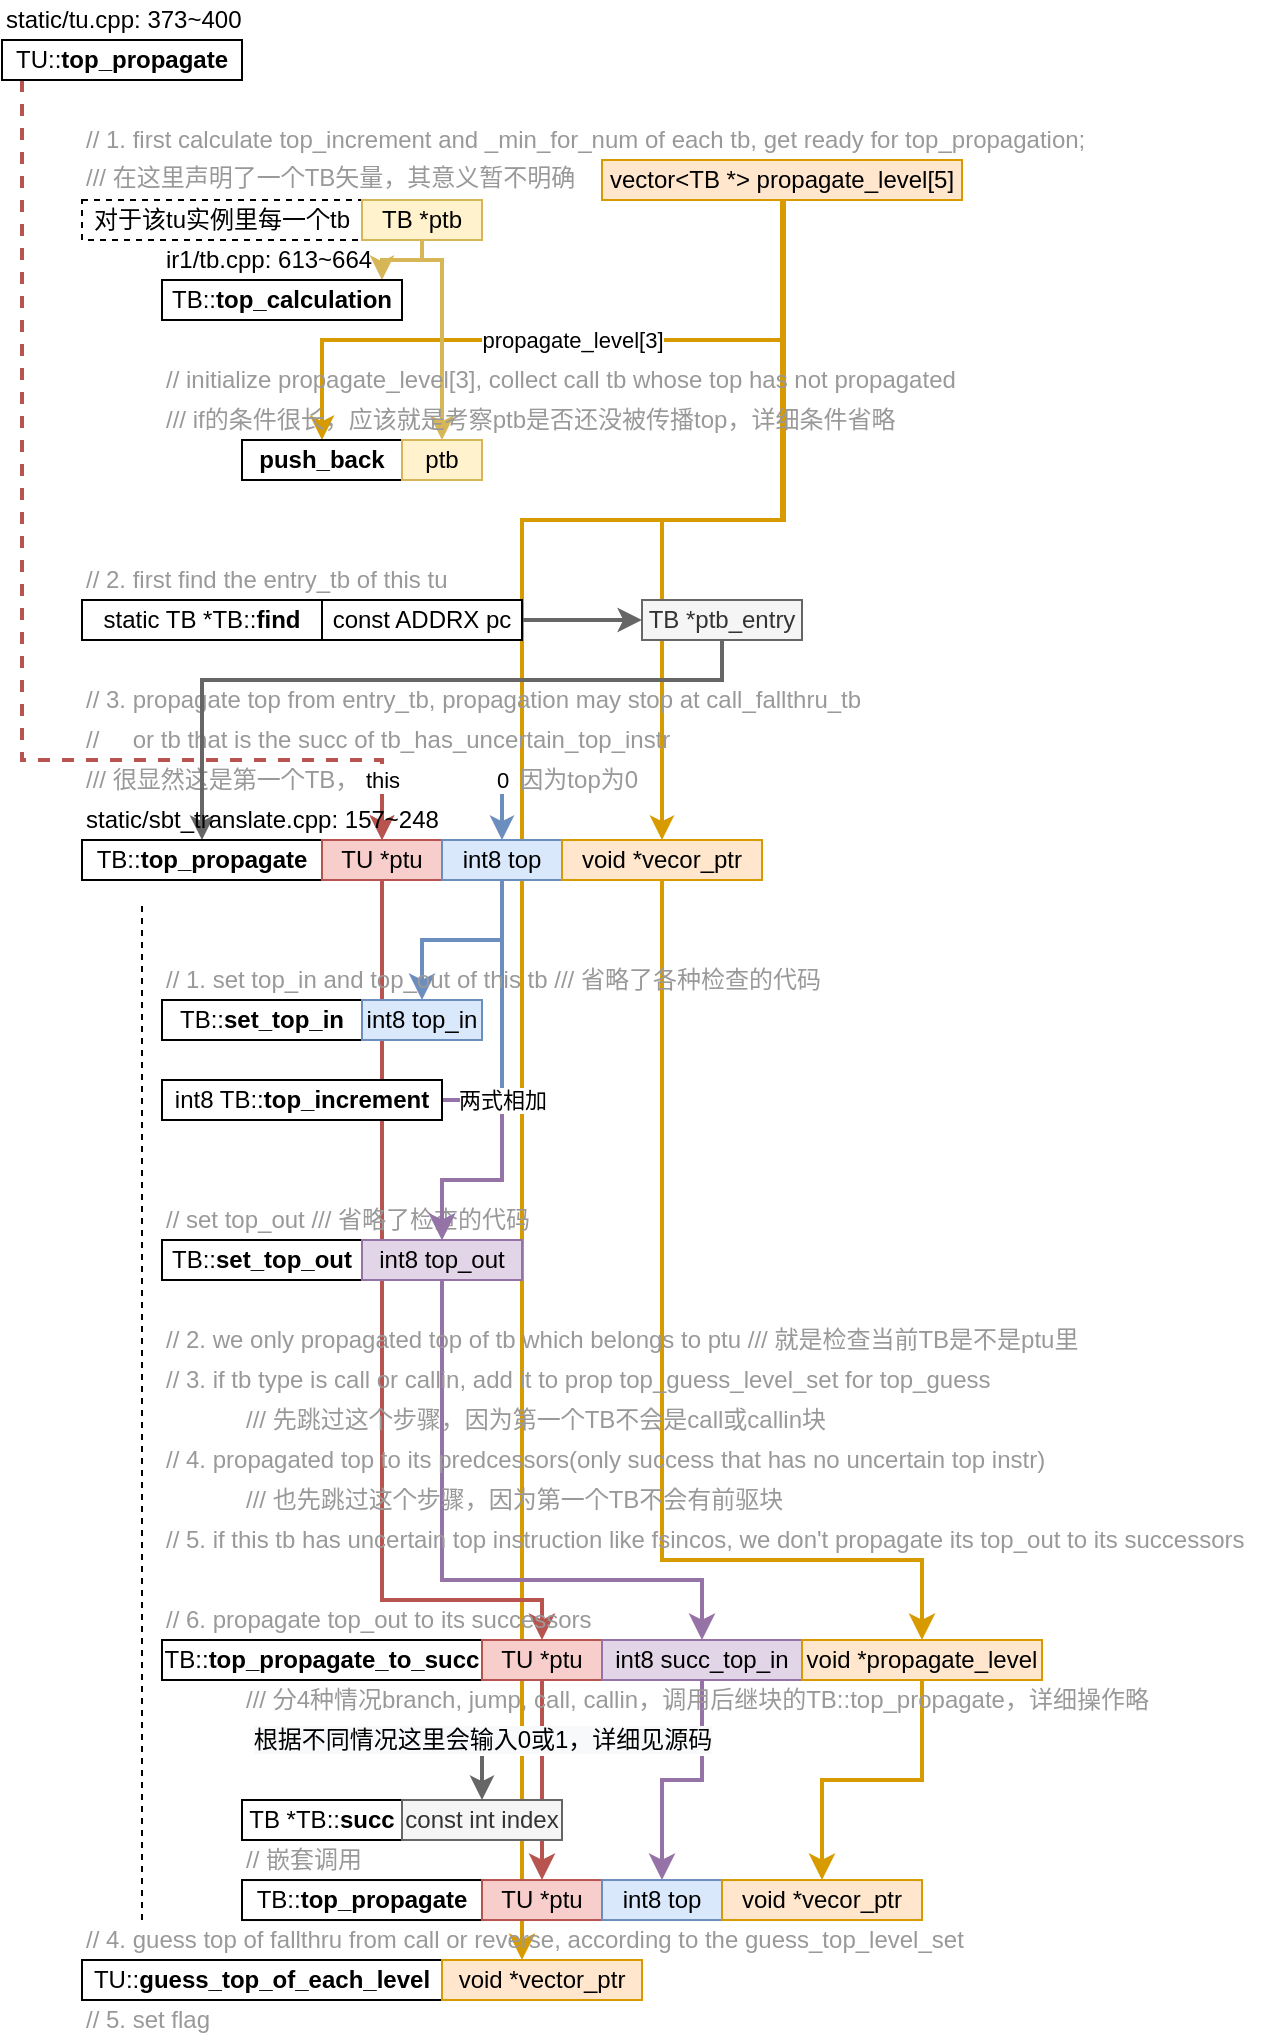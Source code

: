 <mxfile version="11.3.0" type="device" pages="1"><diagram id="uSXK2Bib2GKmq_33GURr" name="Page-1"><mxGraphModel dx="644" dy="393" grid="1" gridSize="10" guides="1" tooltips="1" connect="1" arrows="1" fold="1" page="1" pageScale="1" pageWidth="827" pageHeight="1169" math="0" shadow="0"><root><mxCell id="0"/><mxCell id="1" parent="0"/><mxCell id="tQObLSzu8Vt-B3fk7Z_Y-50" style="edgeStyle=orthogonalEdgeStyle;rounded=0;orthogonalLoop=1;jettySize=auto;html=1;endSize=7;strokeWidth=2;fillColor=#ffe6cc;strokeColor=#d79b00;" edge="1" parent="1" source="lDsZxY1nRTuPRrzAxHwD-25" target="tQObLSzu8Vt-B3fk7Z_Y-49"><mxGeometry relative="1" as="geometry"><Array as="points"><mxPoint x="471" y="320"/><mxPoint x="340" y="320"/></Array></mxGeometry></mxCell><mxCell id="lDsZxY1nRTuPRrzAxHwD-39" value="&lt;font color=&quot;#999999&quot;&gt;/// 很显然这是第一个TB，&amp;nbsp; &amp;nbsp; &amp;nbsp; &amp;nbsp; &amp;nbsp; &amp;nbsp; &amp;nbsp; &amp;nbsp; &amp;nbsp; &amp;nbsp; &amp;nbsp; &amp;nbsp; 因为top为0&lt;/font&gt;" style="text;html=1;resizable=0;points=[];autosize=1;align=left;verticalAlign=top;spacingTop=-4;" parent="1" vertex="1"><mxGeometry x="120" y="440" width="290" height="20" as="geometry"/></mxCell><mxCell id="lDsZxY1nRTuPRrzAxHwD-38" style="edgeStyle=orthogonalEdgeStyle;rounded=0;orthogonalLoop=1;jettySize=auto;html=1;strokeWidth=2;fillColor=#f8cecc;strokeColor=#b85450;dashed=1;" parent="1" source="lDsZxY1nRTuPRrzAxHwD-1" target="lDsZxY1nRTuPRrzAxHwD-17" edge="1"><mxGeometry relative="1" as="geometry"><Array as="points"><mxPoint x="90" y="440"/><mxPoint x="270" y="440"/></Array></mxGeometry></mxCell><mxCell id="lDsZxY1nRTuPRrzAxHwD-35" style="edgeStyle=orthogonalEdgeStyle;rounded=0;orthogonalLoop=1;jettySize=auto;html=1;strokeWidth=2;fillColor=#ffe6cc;strokeColor=#d79b00;" parent="1" source="lDsZxY1nRTuPRrzAxHwD-25" target="lDsZxY1nRTuPRrzAxHwD-19" edge="1"><mxGeometry relative="1" as="geometry"/></mxCell><mxCell id="lDsZxY1nRTuPRrzAxHwD-31" value="propagate_level[3]" style="edgeStyle=orthogonalEdgeStyle;rounded=0;orthogonalLoop=1;jettySize=auto;html=1;strokeWidth=2;fillColor=#ffe6cc;strokeColor=#d79b00;" parent="1" source="lDsZxY1nRTuPRrzAxHwD-25" target="lDsZxY1nRTuPRrzAxHwD-29" edge="1"><mxGeometry relative="1" as="geometry"><Array as="points"><mxPoint x="470" y="230"/><mxPoint x="240" y="230"/></Array></mxGeometry></mxCell><mxCell id="lDsZxY1nRTuPRrzAxHwD-23" value="this" style="endArrow=classic;html=1;strokeWidth=2;fillColor=#f8cecc;strokeColor=#b85450;" parent="1" target="lDsZxY1nRTuPRrzAxHwD-17" edge="1"><mxGeometry x="-1" width="50" height="50" relative="1" as="geometry"><mxPoint x="270" y="450" as="sourcePoint"/><mxPoint x="270" y="530" as="targetPoint"/><mxPoint as="offset"/></mxGeometry></mxCell><mxCell id="lDsZxY1nRTuPRrzAxHwD-1" value="TU::&lt;b&gt;top_propagate&lt;/b&gt;" style="rounded=0;whiteSpace=wrap;html=1;" parent="1" vertex="1"><mxGeometry x="80" y="80" width="120" height="20" as="geometry"/></mxCell><mxCell id="lDsZxY1nRTuPRrzAxHwD-2" value="&lt;font color=&quot;#999999&quot;&gt;// 1. first calculate top_increment and _min_for_num of each tb, get ready for top_propagation;&lt;/font&gt;" style="text;html=1;resizable=0;points=[];autosize=1;align=left;verticalAlign=top;spacingTop=-4;" parent="1" vertex="1"><mxGeometry x="120" y="120" width="510" height="20" as="geometry"/></mxCell><mxCell id="lDsZxY1nRTuPRrzAxHwD-3" value="对于该tu实例里每一个tb" style="rounded=0;whiteSpace=wrap;html=1;dashed=1;" parent="1" vertex="1"><mxGeometry x="120" y="160" width="140" height="20" as="geometry"/></mxCell><mxCell id="lDsZxY1nRTuPRrzAxHwD-28" style="edgeStyle=orthogonalEdgeStyle;rounded=0;orthogonalLoop=1;jettySize=auto;html=1;strokeWidth=2;fillColor=#fff2cc;strokeColor=#d6b656;" parent="1" source="lDsZxY1nRTuPRrzAxHwD-4" target="lDsZxY1nRTuPRrzAxHwD-5" edge="1"><mxGeometry relative="1" as="geometry"><Array as="points"><mxPoint x="290" y="190"/><mxPoint x="270" y="190"/></Array></mxGeometry></mxCell><mxCell id="lDsZxY1nRTuPRrzAxHwD-34" style="edgeStyle=orthogonalEdgeStyle;rounded=0;orthogonalLoop=1;jettySize=auto;html=1;strokeWidth=2;fillColor=#fff2cc;strokeColor=#d6b656;" parent="1" source="lDsZxY1nRTuPRrzAxHwD-4" target="lDsZxY1nRTuPRrzAxHwD-33" edge="1"><mxGeometry relative="1" as="geometry"><Array as="points"><mxPoint x="290" y="190"/><mxPoint x="300" y="190"/></Array></mxGeometry></mxCell><mxCell id="lDsZxY1nRTuPRrzAxHwD-4" value="TB *ptb" style="rounded=0;whiteSpace=wrap;html=1;fillColor=#fff2cc;strokeColor=#d6b656;" parent="1" vertex="1"><mxGeometry x="260" y="160" width="60" height="20" as="geometry"/></mxCell><mxCell id="lDsZxY1nRTuPRrzAxHwD-5" value="TB::&lt;b&gt;top_calculation&lt;/b&gt;" style="rounded=0;whiteSpace=wrap;html=1;" parent="1" vertex="1"><mxGeometry x="160" y="200" width="120" height="20" as="geometry"/></mxCell><mxCell id="lDsZxY1nRTuPRrzAxHwD-7" value="ir1/tb.cpp: 613~664" style="text;html=1;resizable=0;points=[];autosize=1;align=left;verticalAlign=top;spacingTop=-4;" parent="1" vertex="1"><mxGeometry x="160" y="180" width="120" height="20" as="geometry"/></mxCell><mxCell id="lDsZxY1nRTuPRrzAxHwD-8" value="static/tu.cpp: 373~400" style="text;html=1;resizable=0;points=[];autosize=1;align=left;verticalAlign=top;spacingTop=-4;" parent="1" vertex="1"><mxGeometry x="80" y="60" width="130" height="20" as="geometry"/></mxCell><mxCell id="lDsZxY1nRTuPRrzAxHwD-9" value="&lt;font color=&quot;#999999&quot;&gt;// 2. first find the entry_tb of this tu&lt;/font&gt;" style="text;html=1;resizable=0;points=[];autosize=1;align=left;verticalAlign=top;spacingTop=-4;" parent="1" vertex="1"><mxGeometry x="120" y="340" width="200" height="20" as="geometry"/></mxCell><mxCell id="lDsZxY1nRTuPRrzAxHwD-10" value="&lt;font color=&quot;#999999&quot;&gt;// 3. propagate top from entry_tb, propagation may stop at call_fallthru_tb&lt;br&gt;&lt;/font&gt;" style="text;html=1;resizable=0;points=[];autosize=1;align=left;verticalAlign=top;spacingTop=-4;" parent="1" vertex="1"><mxGeometry x="120" y="400" width="400" height="20" as="geometry"/></mxCell><mxCell id="lDsZxY1nRTuPRrzAxHwD-11" value="&lt;font color=&quot;#999999&quot;&gt;//&amp;nbsp; &amp;nbsp;&amp;nbsp;&lt;/font&gt;&lt;span style=&quot;color: rgb(153 , 153 , 153)&quot;&gt;&amp;nbsp;or tb that is the succ of tb_has_uncertain_top_instr&lt;/span&gt;&lt;font color=&quot;#999999&quot;&gt;&lt;br&gt;&lt;/font&gt;" style="text;html=1;resizable=0;points=[];autosize=1;align=left;verticalAlign=top;spacingTop=-4;" parent="1" vertex="1"><mxGeometry x="120" y="420" width="310" height="20" as="geometry"/></mxCell><mxCell id="lDsZxY1nRTuPRrzAxHwD-12" value="static TB *TB::&lt;b&gt;find&lt;/b&gt;" style="rounded=0;whiteSpace=wrap;html=1;" parent="1" vertex="1"><mxGeometry x="120" y="360" width="120" height="20" as="geometry"/></mxCell><mxCell id="lDsZxY1nRTuPRrzAxHwD-15" style="edgeStyle=orthogonalEdgeStyle;rounded=0;orthogonalLoop=1;jettySize=auto;html=1;strokeWidth=2;fillColor=#f5f5f5;strokeColor=#666666;" parent="1" source="lDsZxY1nRTuPRrzAxHwD-13" target="lDsZxY1nRTuPRrzAxHwD-14" edge="1"><mxGeometry relative="1" as="geometry"/></mxCell><mxCell id="lDsZxY1nRTuPRrzAxHwD-13" value="const ADDRX pc" style="rounded=0;whiteSpace=wrap;html=1;" parent="1" vertex="1"><mxGeometry x="240" y="360" width="100" height="20" as="geometry"/></mxCell><mxCell id="lDsZxY1nRTuPRrzAxHwD-20" style="edgeStyle=orthogonalEdgeStyle;rounded=0;orthogonalLoop=1;jettySize=auto;html=1;strokeWidth=2;fillColor=#f5f5f5;strokeColor=#666666;" parent="1" source="lDsZxY1nRTuPRrzAxHwD-14" target="lDsZxY1nRTuPRrzAxHwD-16" edge="1"><mxGeometry relative="1" as="geometry"><Array as="points"><mxPoint x="440" y="400"/><mxPoint x="180" y="400"/></Array></mxGeometry></mxCell><mxCell id="lDsZxY1nRTuPRrzAxHwD-14" value="TB *ptb_entry" style="rounded=0;whiteSpace=wrap;html=1;fillColor=#f5f5f5;strokeColor=#666666;fontColor=#333333;" parent="1" vertex="1"><mxGeometry x="400" y="360" width="80" height="20" as="geometry"/></mxCell><mxCell id="lDsZxY1nRTuPRrzAxHwD-16" value="TB::&lt;b&gt;top_propagate&lt;/b&gt;" style="rounded=0;whiteSpace=wrap;html=1;" parent="1" vertex="1"><mxGeometry x="120" y="480" width="120" height="20" as="geometry"/></mxCell><mxCell id="tQObLSzu8Vt-B3fk7Z_Y-29" style="edgeStyle=orthogonalEdgeStyle;rounded=0;orthogonalLoop=1;jettySize=auto;html=1;endSize=7;strokeWidth=2;fillColor=#f8cecc;strokeColor=#b85450;" edge="1" parent="1" source="lDsZxY1nRTuPRrzAxHwD-17" target="tQObLSzu8Vt-B3fk7Z_Y-26"><mxGeometry relative="1" as="geometry"><Array as="points"><mxPoint x="270" y="860"/><mxPoint x="350" y="860"/></Array></mxGeometry></mxCell><mxCell id="lDsZxY1nRTuPRrzAxHwD-17" value="TU *ptu" style="rounded=0;whiteSpace=wrap;html=1;fillColor=#f8cecc;strokeColor=#b85450;" parent="1" vertex="1"><mxGeometry x="240" y="480" width="60" height="20" as="geometry"/></mxCell><mxCell id="tQObLSzu8Vt-B3fk7Z_Y-4" style="edgeStyle=orthogonalEdgeStyle;rounded=0;orthogonalLoop=1;jettySize=auto;html=1;endSize=7;fillColor=#dae8fc;strokeColor=#6c8ebf;strokeWidth=2;" edge="1" parent="1" source="lDsZxY1nRTuPRrzAxHwD-18" target="tQObLSzu8Vt-B3fk7Z_Y-3"><mxGeometry relative="1" as="geometry"/></mxCell><mxCell id="tQObLSzu8Vt-B3fk7Z_Y-13" style="edgeStyle=orthogonalEdgeStyle;rounded=0;orthogonalLoop=1;jettySize=auto;html=1;endSize=7;strokeWidth=2;fillColor=#dae8fc;strokeColor=#6c8ebf;" edge="1" parent="1" source="lDsZxY1nRTuPRrzAxHwD-18" target="tQObLSzu8Vt-B3fk7Z_Y-7"><mxGeometry relative="1" as="geometry"><Array as="points"><mxPoint x="330" y="650"/><mxPoint x="300" y="650"/></Array></mxGeometry></mxCell><mxCell id="lDsZxY1nRTuPRrzAxHwD-18" value="int8 top" style="rounded=0;whiteSpace=wrap;html=1;fillColor=#dae8fc;strokeColor=#6c8ebf;" parent="1" vertex="1"><mxGeometry x="300" y="480" width="60" height="20" as="geometry"/></mxCell><mxCell id="tQObLSzu8Vt-B3fk7Z_Y-31" style="edgeStyle=orthogonalEdgeStyle;rounded=0;orthogonalLoop=1;jettySize=auto;html=1;endSize=7;strokeWidth=2;fillColor=#ffe6cc;strokeColor=#d79b00;" edge="1" parent="1" source="lDsZxY1nRTuPRrzAxHwD-19" target="tQObLSzu8Vt-B3fk7Z_Y-28"><mxGeometry relative="1" as="geometry"><Array as="points"><mxPoint x="410" y="840"/><mxPoint x="540" y="840"/></Array></mxGeometry></mxCell><mxCell id="lDsZxY1nRTuPRrzAxHwD-19" value="void *vecor_ptr" style="rounded=0;whiteSpace=wrap;html=1;fillColor=#ffe6cc;strokeColor=#d79b00;" parent="1" vertex="1"><mxGeometry x="360" y="480" width="100" height="20" as="geometry"/></mxCell><mxCell id="lDsZxY1nRTuPRrzAxHwD-22" value="static/sbt_translate.cpp: 157~248" style="text;html=1;resizable=0;points=[];autosize=1;align=left;verticalAlign=top;spacingTop=-4;" parent="1" vertex="1"><mxGeometry x="120" y="460" width="190" height="20" as="geometry"/></mxCell><mxCell id="lDsZxY1nRTuPRrzAxHwD-24" value="0" style="endArrow=classic;html=1;strokeWidth=2;fillColor=#dae8fc;strokeColor=#6c8ebf;" parent="1" target="lDsZxY1nRTuPRrzAxHwD-18" edge="1"><mxGeometry x="-1" width="50" height="50" relative="1" as="geometry"><mxPoint x="330" y="450" as="sourcePoint"/><mxPoint x="340" y="510" as="targetPoint"/><mxPoint as="offset"/></mxGeometry></mxCell><mxCell id="lDsZxY1nRTuPRrzAxHwD-25" value="vector&amp;lt;TB *&amp;gt; propagate_level[5]" style="rounded=0;whiteSpace=wrap;html=1;fillColor=#ffe6cc;strokeColor=#d79b00;" parent="1" vertex="1"><mxGeometry x="380" y="140" width="180" height="20" as="geometry"/></mxCell><mxCell id="lDsZxY1nRTuPRrzAxHwD-27" value="&lt;font color=&quot;#999999&quot;&gt;/// 在这里声明了一个TB矢量，其意义暂不明确&lt;/font&gt;" style="text;html=1;resizable=0;points=[];autosize=1;align=left;verticalAlign=top;spacingTop=-4;" parent="1" vertex="1"><mxGeometry x="120" y="139" width="260" height="20" as="geometry"/></mxCell><mxCell id="lDsZxY1nRTuPRrzAxHwD-29" value="&lt;b&gt;push_back&lt;/b&gt;" style="rounded=0;whiteSpace=wrap;html=1;" parent="1" vertex="1"><mxGeometry x="200" y="280" width="80" height="20" as="geometry"/></mxCell><mxCell id="lDsZxY1nRTuPRrzAxHwD-30" value="&lt;font color=&quot;#999999&quot;&gt;// initialize propagate_level[3], collect call tb whose top has not propagated&lt;/font&gt;" style="text;html=1;resizable=0;points=[];autosize=1;align=left;verticalAlign=top;spacingTop=-4;" parent="1" vertex="1"><mxGeometry x="160" y="240" width="410" height="20" as="geometry"/></mxCell><mxCell id="lDsZxY1nRTuPRrzAxHwD-32" value="&lt;span style=&quot;color: rgb(153 , 153 , 153)&quot;&gt;/// if的条件很长，应该就是考察ptb是否还没被传播top，详细条件省略&lt;/span&gt;" style="text;html=1;resizable=0;points=[];autosize=1;align=left;verticalAlign=top;spacingTop=-4;" parent="1" vertex="1"><mxGeometry x="160" y="260" width="380" height="20" as="geometry"/></mxCell><mxCell id="lDsZxY1nRTuPRrzAxHwD-33" value="ptb" style="rounded=0;whiteSpace=wrap;html=1;fillColor=#fff2cc;strokeColor=#d6b656;" parent="1" vertex="1"><mxGeometry x="280" y="280" width="40" height="20" as="geometry"/></mxCell><mxCell id="lDsZxY1nRTuPRrzAxHwD-36" value="TB::&lt;b&gt;set_top_in&lt;/b&gt;" style="rounded=0;whiteSpace=wrap;html=1;" parent="1" vertex="1"><mxGeometry x="160" y="560" width="100" height="20" as="geometry"/></mxCell><mxCell id="lDsZxY1nRTuPRrzAxHwD-37" value="&lt;font color=&quot;#999999&quot;&gt;// 1. set top_in and top_out of this tb /// 省略了各种检查的代码&lt;/font&gt;" style="text;html=1;resizable=0;points=[];autosize=1;align=left;verticalAlign=top;spacingTop=-4;" parent="1" vertex="1"><mxGeometry x="160" y="540" width="340" height="20" as="geometry"/></mxCell><mxCell id="tQObLSzu8Vt-B3fk7Z_Y-3" value="int8 top_in" style="rounded=0;whiteSpace=wrap;html=1;fillColor=#dae8fc;strokeColor=#6c8ebf;" vertex="1" parent="1"><mxGeometry x="260" y="560" width="60" height="20" as="geometry"/></mxCell><mxCell id="tQObLSzu8Vt-B3fk7Z_Y-5" value="TB::&lt;b&gt;set_top_out&lt;/b&gt;" style="rounded=0;whiteSpace=wrap;html=1;" vertex="1" parent="1"><mxGeometry x="160" y="680" width="100" height="20" as="geometry"/></mxCell><mxCell id="tQObLSzu8Vt-B3fk7Z_Y-30" style="edgeStyle=orthogonalEdgeStyle;rounded=0;orthogonalLoop=1;jettySize=auto;html=1;endSize=7;strokeWidth=2;fillColor=#e1d5e7;strokeColor=#9673a6;" edge="1" parent="1" source="tQObLSzu8Vt-B3fk7Z_Y-7" target="tQObLSzu8Vt-B3fk7Z_Y-27"><mxGeometry relative="1" as="geometry"><Array as="points"><mxPoint x="300" y="850"/><mxPoint x="430" y="850"/></Array></mxGeometry></mxCell><mxCell id="tQObLSzu8Vt-B3fk7Z_Y-7" value="int8 top_out" style="rounded=0;whiteSpace=wrap;html=1;fillColor=#e1d5e7;strokeColor=#9673a6;" vertex="1" parent="1"><mxGeometry x="260" y="680" width="80" height="20" as="geometry"/></mxCell><mxCell id="tQObLSzu8Vt-B3fk7Z_Y-10" value="&lt;font color=&quot;#999999&quot;&gt;// set top_out /// 省略了检查的代码&lt;/font&gt;" style="text;html=1;resizable=0;points=[];autosize=1;align=left;verticalAlign=top;spacingTop=-4;" vertex="1" parent="1"><mxGeometry x="160" y="660" width="200" height="20" as="geometry"/></mxCell><mxCell id="tQObLSzu8Vt-B3fk7Z_Y-12" value="两式相加" style="edgeStyle=orthogonalEdgeStyle;rounded=0;orthogonalLoop=1;jettySize=auto;html=1;endSize=7;strokeWidth=2;fillColor=#e1d5e7;strokeColor=#9673a6;" edge="1" parent="1" source="tQObLSzu8Vt-B3fk7Z_Y-11" target="tQObLSzu8Vt-B3fk7Z_Y-7"><mxGeometry x="-0.537" relative="1" as="geometry"><Array as="points"><mxPoint x="330" y="610"/><mxPoint x="330" y="650"/><mxPoint x="300" y="650"/></Array><mxPoint as="offset"/></mxGeometry></mxCell><mxCell id="tQObLSzu8Vt-B3fk7Z_Y-11" value="int8 TB::&lt;b&gt;top_increment&lt;/b&gt;" style="rounded=0;whiteSpace=wrap;html=1;" vertex="1" parent="1"><mxGeometry x="160" y="600" width="140" height="20" as="geometry"/></mxCell><mxCell id="tQObLSzu8Vt-B3fk7Z_Y-15" value="&lt;font color=&quot;#999999&quot;&gt;// 2. we only propagated top of tb which belongs to ptu /// 就是检查当前TB是不是ptu里&lt;/font&gt;" style="text;html=1;resizable=0;points=[];autosize=1;align=left;verticalAlign=top;spacingTop=-4;" vertex="1" parent="1"><mxGeometry x="160" y="720" width="470" height="20" as="geometry"/></mxCell><mxCell id="tQObLSzu8Vt-B3fk7Z_Y-17" value="&lt;font color=&quot;#999999&quot;&gt;// 3. if tb type is call or callin, add it to prop top_guess_level_set for top_guess&lt;/font&gt;" style="text;html=1;resizable=0;points=[];autosize=1;align=left;verticalAlign=top;spacingTop=-4;" vertex="1" parent="1"><mxGeometry x="160" y="740" width="430" height="20" as="geometry"/></mxCell><mxCell id="tQObLSzu8Vt-B3fk7Z_Y-18" value="&lt;span style=&quot;color: rgb(153 , 153 , 153)&quot;&gt;/// 先跳过这个步骤，因为第一个TB不会是call或callin块&lt;/span&gt;" style="text;html=1;resizable=0;points=[];autosize=1;align=left;verticalAlign=top;spacingTop=-4;" vertex="1" parent="1"><mxGeometry x="200" y="760" width="310" height="20" as="geometry"/></mxCell><mxCell id="tQObLSzu8Vt-B3fk7Z_Y-19" value="&lt;font color=&quot;#999999&quot;&gt;// 4. propagated top to its predcessors(only success that has no uncertain top instr)&lt;/font&gt;" style="text;html=1;resizable=0;points=[];autosize=1;align=left;verticalAlign=top;spacingTop=-4;" vertex="1" parent="1"><mxGeometry x="160" y="780" width="450" height="20" as="geometry"/></mxCell><mxCell id="tQObLSzu8Vt-B3fk7Z_Y-20" value="&lt;font color=&quot;#999999&quot;&gt;/// 也先跳过这个步骤，因为第一个TB不会有前驱块&lt;/font&gt;" style="text;html=1;resizable=0;points=[];autosize=1;align=left;verticalAlign=top;spacingTop=-4;" vertex="1" parent="1"><mxGeometry x="200" y="800" width="280" height="20" as="geometry"/></mxCell><mxCell id="tQObLSzu8Vt-B3fk7Z_Y-22" value="&lt;font color=&quot;#999999&quot;&gt;// 5. if this tb has uncertain top instruction like fsincos, we don't propagate its top_out to its successors&lt;/font&gt;" style="text;html=1;resizable=0;points=[];autosize=1;align=left;verticalAlign=top;spacingTop=-4;" vertex="1" parent="1"><mxGeometry x="160" y="820" width="550" height="20" as="geometry"/></mxCell><mxCell id="tQObLSzu8Vt-B3fk7Z_Y-23" value="&lt;font color=&quot;#999999&quot;&gt;// 6. propagate top_out to its successors&lt;/font&gt;" style="text;html=1;resizable=0;points=[];autosize=1;align=left;verticalAlign=top;spacingTop=-4;" vertex="1" parent="1"><mxGeometry x="160" y="860" width="230" height="20" as="geometry"/></mxCell><mxCell id="tQObLSzu8Vt-B3fk7Z_Y-24" value="" style="endArrow=none;dashed=1;html=1;strokeWidth=1;" edge="1" parent="1"><mxGeometry width="50" height="50" relative="1" as="geometry"><mxPoint x="150" y="1020" as="sourcePoint"/><mxPoint x="150" y="510" as="targetPoint"/></mxGeometry></mxCell><mxCell id="tQObLSzu8Vt-B3fk7Z_Y-25" value="TB::&lt;b&gt;top_propagate_to_succ&lt;/b&gt;" style="rounded=0;whiteSpace=wrap;html=1;" vertex="1" parent="1"><mxGeometry x="160" y="880" width="160" height="20" as="geometry"/></mxCell><mxCell id="tQObLSzu8Vt-B3fk7Z_Y-43" style="edgeStyle=orthogonalEdgeStyle;rounded=0;orthogonalLoop=1;jettySize=auto;html=1;endSize=7;strokeWidth=2;fillColor=#f8cecc;strokeColor=#b85450;" edge="1" parent="1" source="tQObLSzu8Vt-B3fk7Z_Y-26" target="tQObLSzu8Vt-B3fk7Z_Y-40"><mxGeometry relative="1" as="geometry"/></mxCell><mxCell id="tQObLSzu8Vt-B3fk7Z_Y-26" value="TU *ptu" style="rounded=0;whiteSpace=wrap;html=1;fillColor=#f8cecc;strokeColor=#b85450;" vertex="1" parent="1"><mxGeometry x="320" y="880" width="60" height="20" as="geometry"/></mxCell><mxCell id="tQObLSzu8Vt-B3fk7Z_Y-27" value="int8 succ_top_in" style="rounded=0;whiteSpace=wrap;html=1;fillColor=#e1d5e7;strokeColor=#9673a6;" vertex="1" parent="1"><mxGeometry x="380" y="880" width="100" height="20" as="geometry"/></mxCell><mxCell id="tQObLSzu8Vt-B3fk7Z_Y-45" style="edgeStyle=orthogonalEdgeStyle;rounded=0;orthogonalLoop=1;jettySize=auto;html=1;endSize=7;strokeWidth=2;fillColor=#ffe6cc;strokeColor=#d79b00;" edge="1" parent="1" source="tQObLSzu8Vt-B3fk7Z_Y-28" target="tQObLSzu8Vt-B3fk7Z_Y-42"><mxGeometry relative="1" as="geometry"/></mxCell><mxCell id="tQObLSzu8Vt-B3fk7Z_Y-28" value="void *propagate_level" style="rounded=0;whiteSpace=wrap;html=1;fillColor=#ffe6cc;strokeColor=#d79b00;" vertex="1" parent="1"><mxGeometry x="480" y="880" width="120" height="20" as="geometry"/></mxCell><mxCell id="tQObLSzu8Vt-B3fk7Z_Y-44" style="edgeStyle=orthogonalEdgeStyle;rounded=0;orthogonalLoop=1;jettySize=auto;html=1;endSize=7;strokeWidth=2;fillColor=#e1d5e7;strokeColor=#9673a6;" edge="1" parent="1" source="tQObLSzu8Vt-B3fk7Z_Y-27" target="tQObLSzu8Vt-B3fk7Z_Y-41"><mxGeometry relative="1" as="geometry"/></mxCell><mxCell id="tQObLSzu8Vt-B3fk7Z_Y-32" value="&lt;font color=&quot;#999999&quot;&gt;/// 分4种情况branch, jump, call, callin，调用后继块的TB::top_propagate，详细操作略&lt;/font&gt;" style="text;html=1;resizable=0;points=[];autosize=1;align=left;verticalAlign=top;spacingTop=-4;" vertex="1" parent="1"><mxGeometry x="200" y="900" width="470" height="20" as="geometry"/></mxCell><mxCell id="tQObLSzu8Vt-B3fk7Z_Y-33" value="TB *TB::&lt;b&gt;succ&lt;/b&gt;" style="rounded=0;whiteSpace=wrap;html=1;" vertex="1" parent="1"><mxGeometry x="200" y="960" width="80" height="20" as="geometry"/></mxCell><mxCell id="tQObLSzu8Vt-B3fk7Z_Y-34" value="const int index" style="rounded=0;whiteSpace=wrap;html=1;fillColor=#f5f5f5;strokeColor=#666666;fontColor=#333333;" vertex="1" parent="1"><mxGeometry x="280" y="960" width="80" height="20" as="geometry"/></mxCell><mxCell id="tQObLSzu8Vt-B3fk7Z_Y-36" value="&lt;span style=&quot;font-size: 12px ; text-align: left ; background-color: rgb(248 , 249 , 250)&quot;&gt;根据不同情况这里会输入0或1，详细见源码&lt;/span&gt;" style="endArrow=classic;html=1;strokeWidth=2;fillColor=#f5f5f5;strokeColor=#666666;" edge="1" parent="1" target="tQObLSzu8Vt-B3fk7Z_Y-34"><mxGeometry x="-1" width="50" height="50" relative="1" as="geometry"><mxPoint x="320" y="930" as="sourcePoint"/><mxPoint x="150" y="970" as="targetPoint"/><mxPoint as="offset"/></mxGeometry></mxCell><mxCell id="tQObLSzu8Vt-B3fk7Z_Y-39" value="TB::&lt;b&gt;top_propagate&lt;/b&gt;" style="rounded=0;whiteSpace=wrap;html=1;" vertex="1" parent="1"><mxGeometry x="200" y="1000.013" width="120" height="20" as="geometry"/></mxCell><mxCell id="tQObLSzu8Vt-B3fk7Z_Y-40" value="TU *ptu" style="rounded=0;whiteSpace=wrap;html=1;fillColor=#f8cecc;strokeColor=#b85450;" vertex="1" parent="1"><mxGeometry x="320" y="1000.013" width="60" height="20" as="geometry"/></mxCell><mxCell id="tQObLSzu8Vt-B3fk7Z_Y-41" value="int8 top" style="rounded=0;whiteSpace=wrap;html=1;fillColor=#dae8fc;strokeColor=#6c8ebf;" vertex="1" parent="1"><mxGeometry x="380" y="1000.013" width="60" height="20" as="geometry"/></mxCell><mxCell id="tQObLSzu8Vt-B3fk7Z_Y-42" value="void *vecor_ptr" style="rounded=0;whiteSpace=wrap;html=1;fillColor=#ffe6cc;strokeColor=#d79b00;" vertex="1" parent="1"><mxGeometry x="440" y="1000.013" width="100" height="20" as="geometry"/></mxCell><mxCell id="tQObLSzu8Vt-B3fk7Z_Y-46" value="&lt;font color=&quot;#999999&quot;&gt;// 嵌套调用&lt;/font&gt;" style="text;html=1;resizable=0;points=[];autosize=1;align=left;verticalAlign=top;spacingTop=-4;" vertex="1" parent="1"><mxGeometry x="200" y="980" width="70" height="20" as="geometry"/></mxCell><mxCell id="tQObLSzu8Vt-B3fk7Z_Y-47" value="&lt;font color=&quot;#999999&quot;&gt;// 4. guess top of fallthru from call or reverse, according to the guess_top_level_set&lt;/font&gt;" style="text;html=1;resizable=0;points=[];autosize=1;align=left;verticalAlign=top;spacingTop=-4;" vertex="1" parent="1"><mxGeometry x="120" y="1020" width="450" height="20" as="geometry"/></mxCell><mxCell id="tQObLSzu8Vt-B3fk7Z_Y-48" value="TU::&lt;b&gt;guess_top_of_each_level&lt;/b&gt;" style="rounded=0;whiteSpace=wrap;html=1;" vertex="1" parent="1"><mxGeometry x="120" y="1040" width="180" height="20" as="geometry"/></mxCell><mxCell id="tQObLSzu8Vt-B3fk7Z_Y-49" value="void *vector_ptr" style="rounded=0;whiteSpace=wrap;html=1;fillColor=#ffe6cc;strokeColor=#d79b00;" vertex="1" parent="1"><mxGeometry x="300" y="1040" width="100" height="20" as="geometry"/></mxCell><mxCell id="tQObLSzu8Vt-B3fk7Z_Y-51" value="&lt;font color=&quot;#999999&quot;&gt;// 5. set flag&lt;/font&gt;" style="text;html=1;resizable=0;points=[];autosize=1;align=left;verticalAlign=top;spacingTop=-4;" vertex="1" parent="1"><mxGeometry x="120" y="1060" width="80" height="20" as="geometry"/></mxCell></root></mxGraphModel></diagram></mxfile>